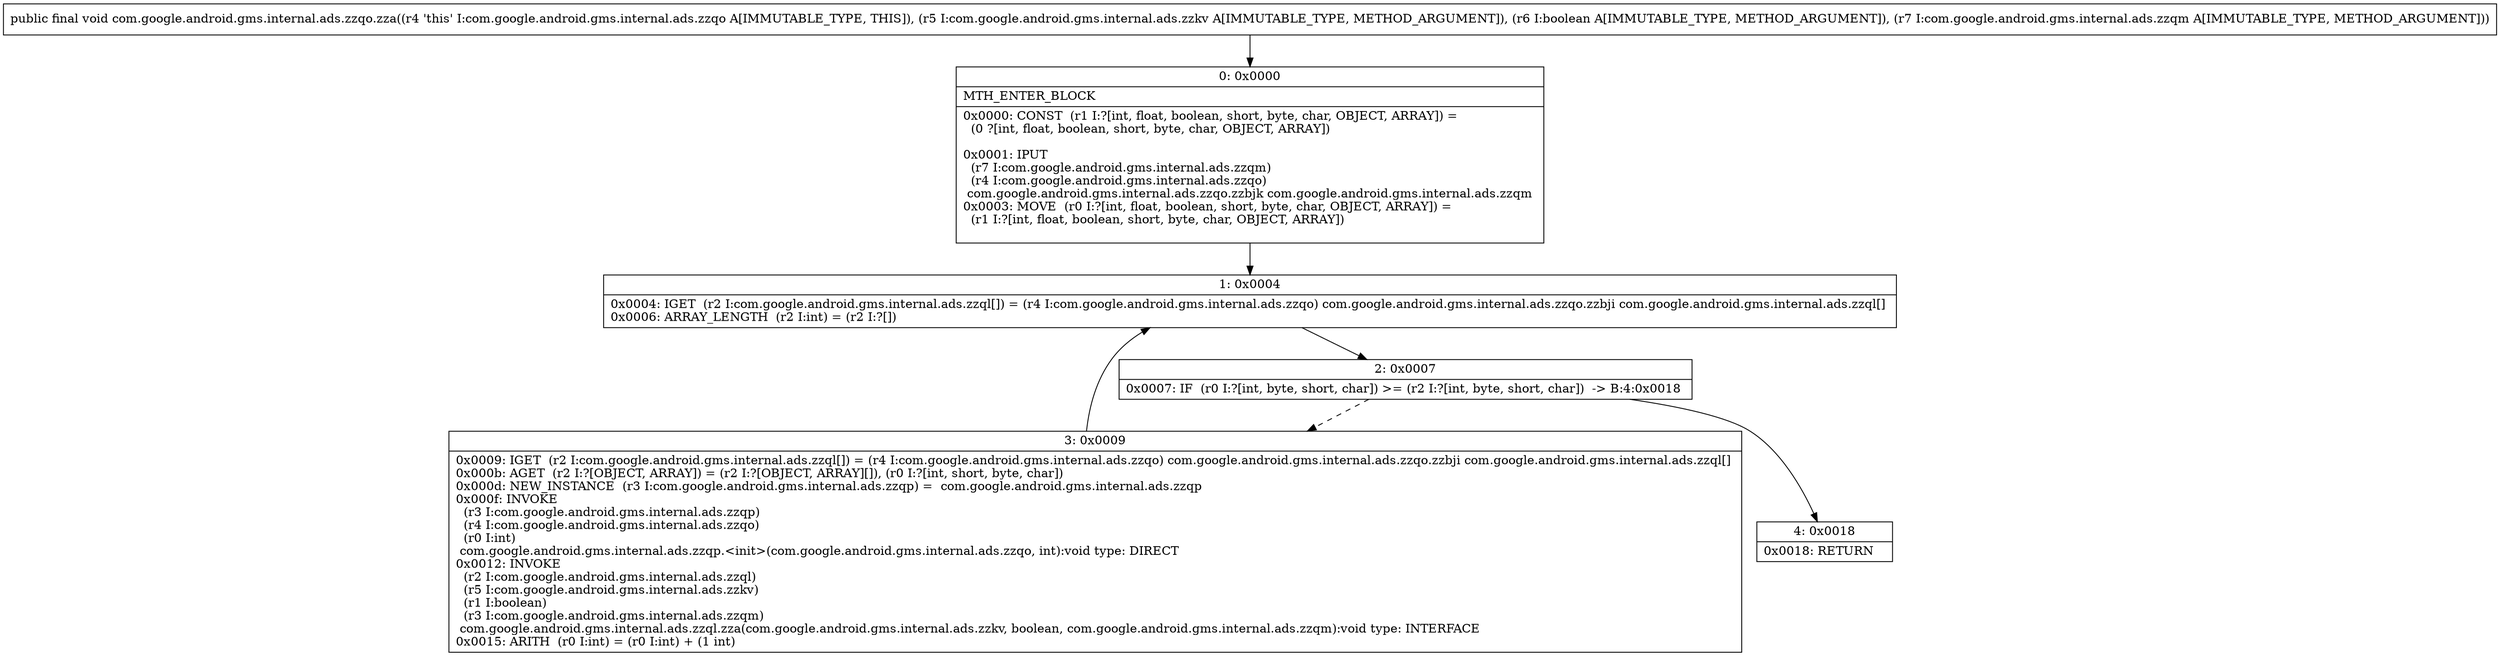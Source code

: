 digraph "CFG forcom.google.android.gms.internal.ads.zzqo.zza(Lcom\/google\/android\/gms\/internal\/ads\/zzkv;ZLcom\/google\/android\/gms\/internal\/ads\/zzqm;)V" {
Node_0 [shape=record,label="{0\:\ 0x0000|MTH_ENTER_BLOCK\l|0x0000: CONST  (r1 I:?[int, float, boolean, short, byte, char, OBJECT, ARRAY]) = \l  (0 ?[int, float, boolean, short, byte, char, OBJECT, ARRAY])\l \l0x0001: IPUT  \l  (r7 I:com.google.android.gms.internal.ads.zzqm)\l  (r4 I:com.google.android.gms.internal.ads.zzqo)\l com.google.android.gms.internal.ads.zzqo.zzbjk com.google.android.gms.internal.ads.zzqm \l0x0003: MOVE  (r0 I:?[int, float, boolean, short, byte, char, OBJECT, ARRAY]) = \l  (r1 I:?[int, float, boolean, short, byte, char, OBJECT, ARRAY])\l \l}"];
Node_1 [shape=record,label="{1\:\ 0x0004|0x0004: IGET  (r2 I:com.google.android.gms.internal.ads.zzql[]) = (r4 I:com.google.android.gms.internal.ads.zzqo) com.google.android.gms.internal.ads.zzqo.zzbji com.google.android.gms.internal.ads.zzql[] \l0x0006: ARRAY_LENGTH  (r2 I:int) = (r2 I:?[]) \l}"];
Node_2 [shape=record,label="{2\:\ 0x0007|0x0007: IF  (r0 I:?[int, byte, short, char]) \>= (r2 I:?[int, byte, short, char])  \-\> B:4:0x0018 \l}"];
Node_3 [shape=record,label="{3\:\ 0x0009|0x0009: IGET  (r2 I:com.google.android.gms.internal.ads.zzql[]) = (r4 I:com.google.android.gms.internal.ads.zzqo) com.google.android.gms.internal.ads.zzqo.zzbji com.google.android.gms.internal.ads.zzql[] \l0x000b: AGET  (r2 I:?[OBJECT, ARRAY]) = (r2 I:?[OBJECT, ARRAY][]), (r0 I:?[int, short, byte, char]) \l0x000d: NEW_INSTANCE  (r3 I:com.google.android.gms.internal.ads.zzqp) =  com.google.android.gms.internal.ads.zzqp \l0x000f: INVOKE  \l  (r3 I:com.google.android.gms.internal.ads.zzqp)\l  (r4 I:com.google.android.gms.internal.ads.zzqo)\l  (r0 I:int)\l com.google.android.gms.internal.ads.zzqp.\<init\>(com.google.android.gms.internal.ads.zzqo, int):void type: DIRECT \l0x0012: INVOKE  \l  (r2 I:com.google.android.gms.internal.ads.zzql)\l  (r5 I:com.google.android.gms.internal.ads.zzkv)\l  (r1 I:boolean)\l  (r3 I:com.google.android.gms.internal.ads.zzqm)\l com.google.android.gms.internal.ads.zzql.zza(com.google.android.gms.internal.ads.zzkv, boolean, com.google.android.gms.internal.ads.zzqm):void type: INTERFACE \l0x0015: ARITH  (r0 I:int) = (r0 I:int) + (1 int) \l}"];
Node_4 [shape=record,label="{4\:\ 0x0018|0x0018: RETURN   \l}"];
MethodNode[shape=record,label="{public final void com.google.android.gms.internal.ads.zzqo.zza((r4 'this' I:com.google.android.gms.internal.ads.zzqo A[IMMUTABLE_TYPE, THIS]), (r5 I:com.google.android.gms.internal.ads.zzkv A[IMMUTABLE_TYPE, METHOD_ARGUMENT]), (r6 I:boolean A[IMMUTABLE_TYPE, METHOD_ARGUMENT]), (r7 I:com.google.android.gms.internal.ads.zzqm A[IMMUTABLE_TYPE, METHOD_ARGUMENT])) }"];
MethodNode -> Node_0;
Node_0 -> Node_1;
Node_1 -> Node_2;
Node_2 -> Node_3[style=dashed];
Node_2 -> Node_4;
Node_3 -> Node_1;
}

